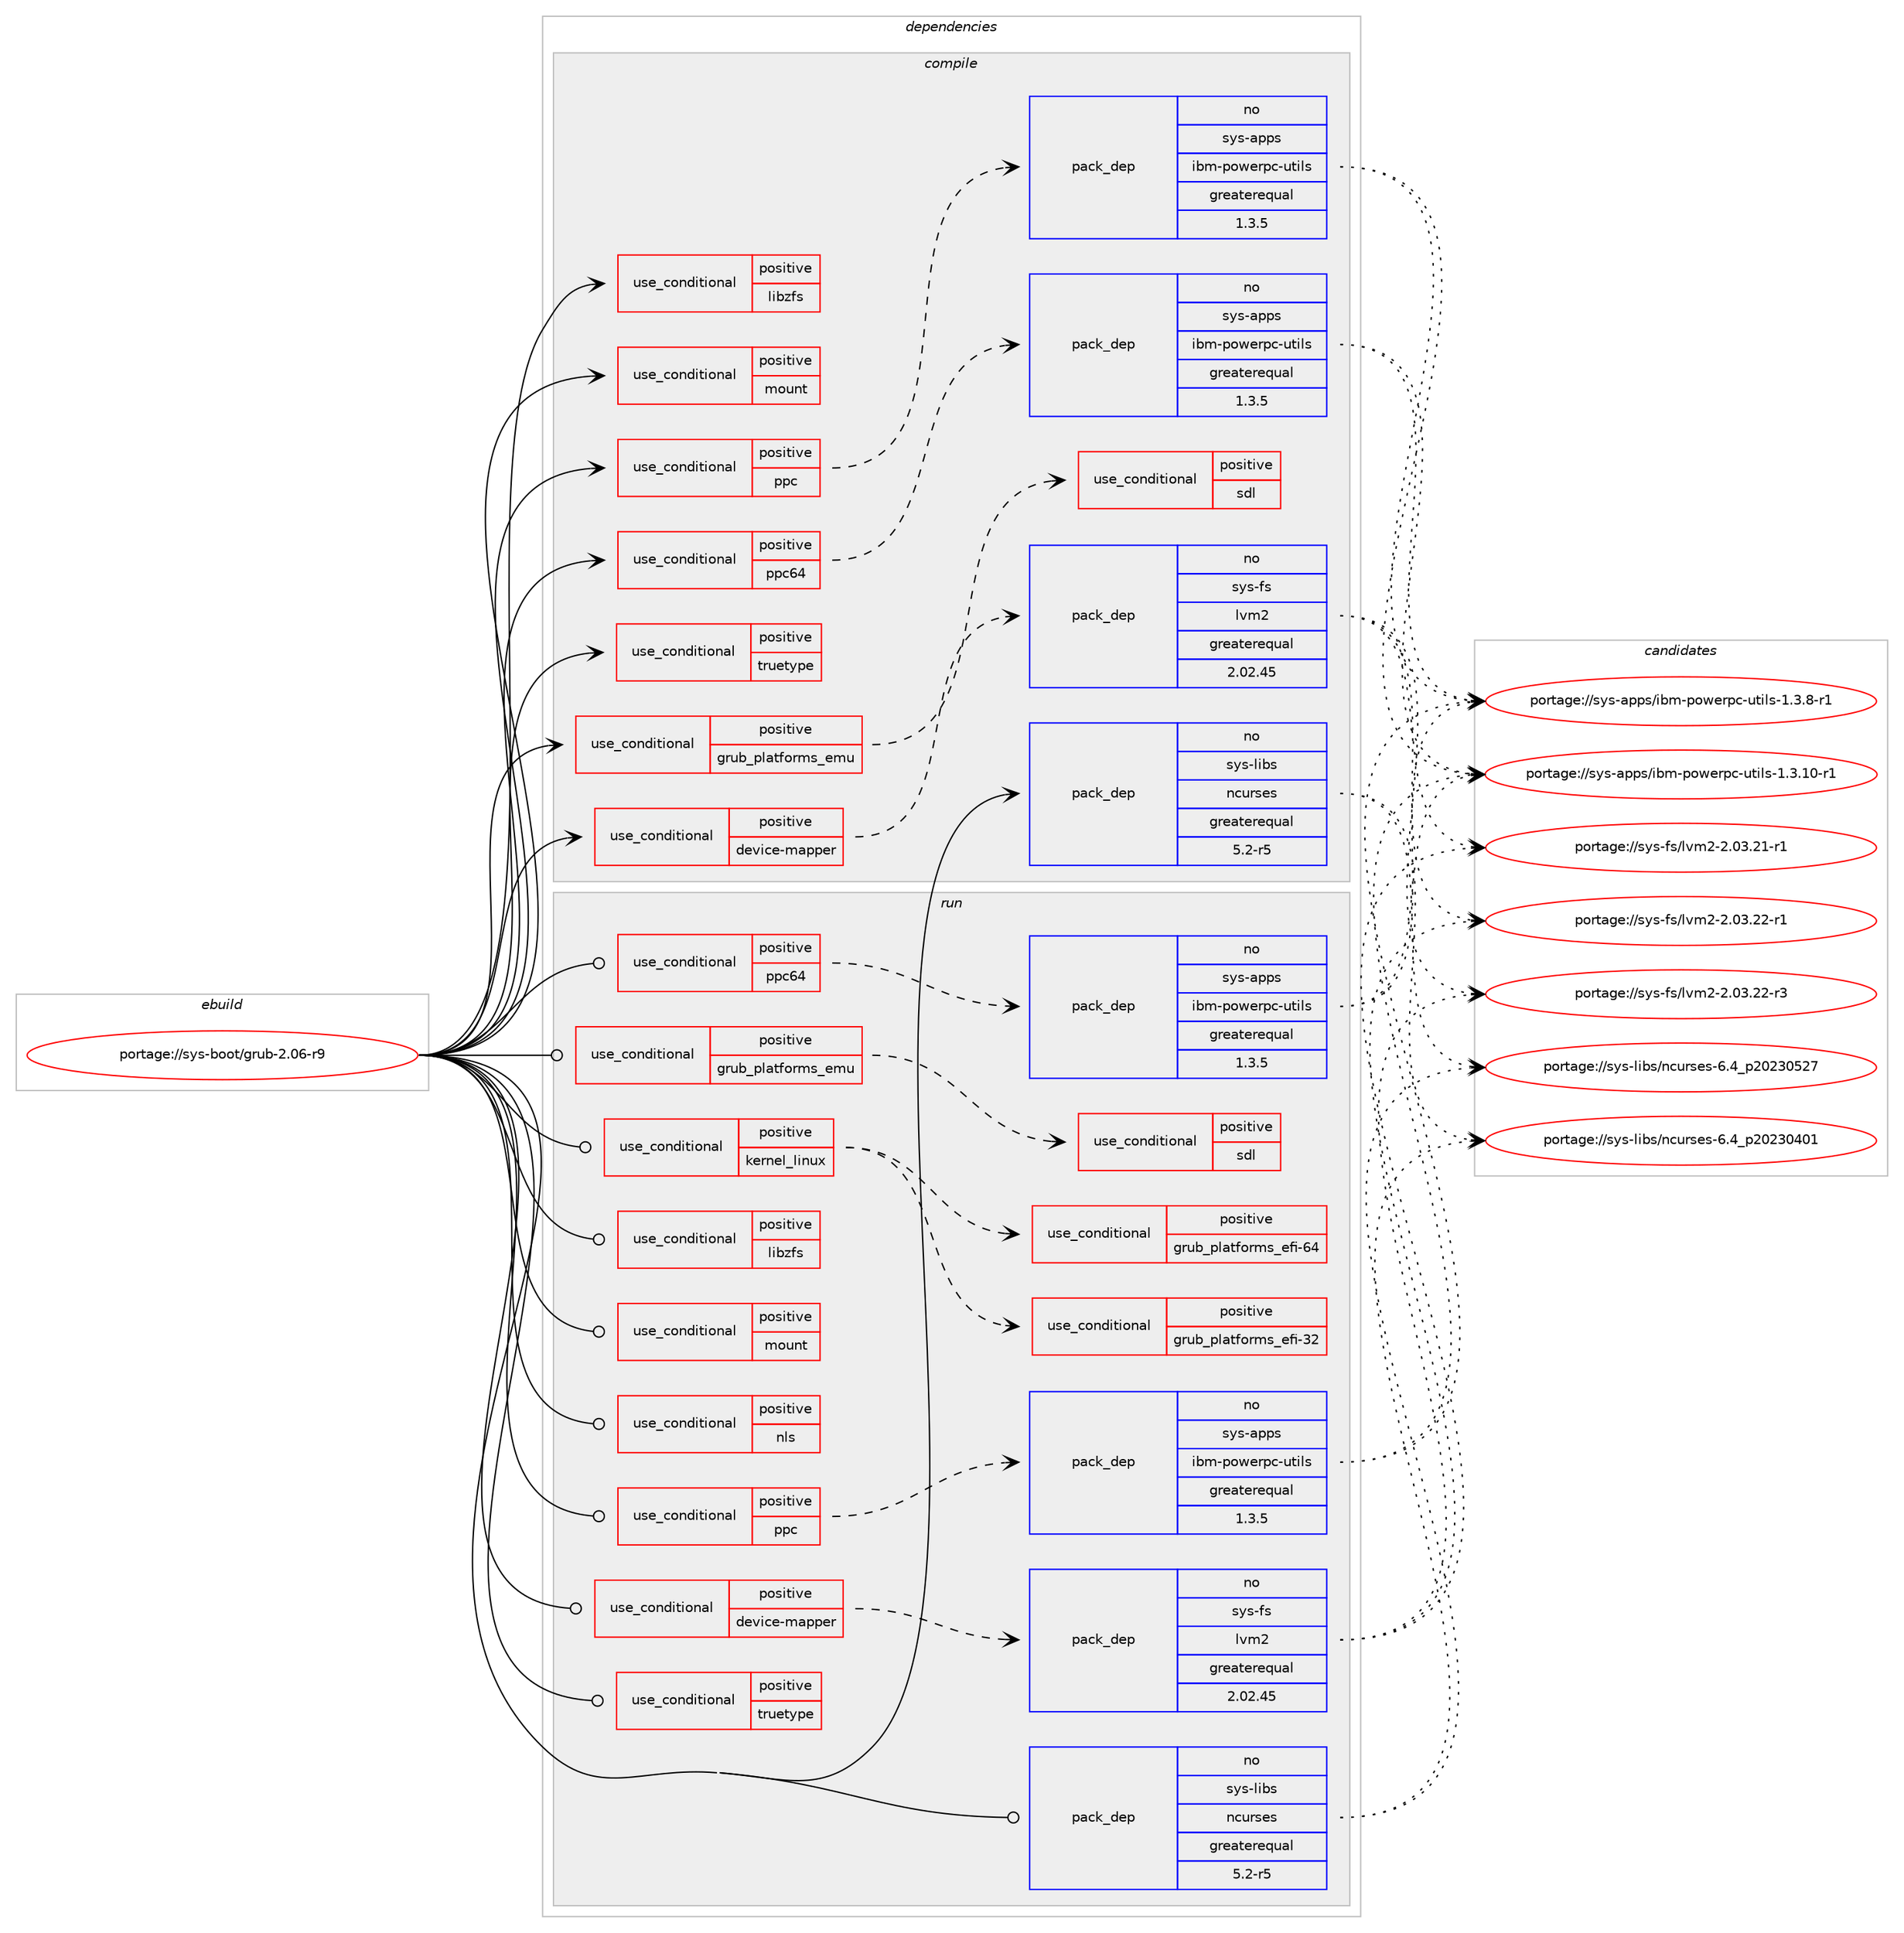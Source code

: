 digraph prolog {

# *************
# Graph options
# *************

newrank=true;
concentrate=true;
compound=true;
graph [rankdir=LR,fontname=Helvetica,fontsize=10,ranksep=1.5];#, ranksep=2.5, nodesep=0.2];
edge  [arrowhead=vee];
node  [fontname=Helvetica,fontsize=10];

# **********
# The ebuild
# **********

subgraph cluster_leftcol {
color=gray;
rank=same;
label=<<i>ebuild</i>>;
id [label="portage://sys-boot/grub-2.06-r9", color=red, width=4, href="../sys-boot/grub-2.06-r9.svg"];
}

# ****************
# The dependencies
# ****************

subgraph cluster_midcol {
color=gray;
label=<<i>dependencies</i>>;
subgraph cluster_compile {
fillcolor="#eeeeee";
style=filled;
label=<<i>compile</i>>;
subgraph cond14151 {
dependency21126 [label=<<TABLE BORDER="0" CELLBORDER="1" CELLSPACING="0" CELLPADDING="4"><TR><TD ROWSPAN="3" CELLPADDING="10">use_conditional</TD></TR><TR><TD>positive</TD></TR><TR><TD>device-mapper</TD></TR></TABLE>>, shape=none, color=red];
subgraph pack6780 {
dependency21127 [label=<<TABLE BORDER="0" CELLBORDER="1" CELLSPACING="0" CELLPADDING="4" WIDTH="220"><TR><TD ROWSPAN="6" CELLPADDING="30">pack_dep</TD></TR><TR><TD WIDTH="110">no</TD></TR><TR><TD>sys-fs</TD></TR><TR><TD>lvm2</TD></TR><TR><TD>greaterequal</TD></TR><TR><TD>2.02.45</TD></TR></TABLE>>, shape=none, color=blue];
}
dependency21126:e -> dependency21127:w [weight=20,style="dashed",arrowhead="vee"];
}
id:e -> dependency21126:w [weight=20,style="solid",arrowhead="vee"];
subgraph cond14152 {
dependency21128 [label=<<TABLE BORDER="0" CELLBORDER="1" CELLSPACING="0" CELLPADDING="4"><TR><TD ROWSPAN="3" CELLPADDING="10">use_conditional</TD></TR><TR><TD>positive</TD></TR><TR><TD>grub_platforms_emu</TD></TR></TABLE>>, shape=none, color=red];
subgraph cond14153 {
dependency21129 [label=<<TABLE BORDER="0" CELLBORDER="1" CELLSPACING="0" CELLPADDING="4"><TR><TD ROWSPAN="3" CELLPADDING="10">use_conditional</TD></TR><TR><TD>positive</TD></TR><TR><TD>sdl</TD></TR></TABLE>>, shape=none, color=red];
# *** BEGIN UNKNOWN DEPENDENCY TYPE (TODO) ***
# dependency21129 -> package_dependency(portage://sys-boot/grub-2.06-r9,install,no,media-libs,libsdl,none,[,,],[],[])
# *** END UNKNOWN DEPENDENCY TYPE (TODO) ***

}
dependency21128:e -> dependency21129:w [weight=20,style="dashed",arrowhead="vee"];
}
id:e -> dependency21128:w [weight=20,style="solid",arrowhead="vee"];
subgraph cond14154 {
dependency21130 [label=<<TABLE BORDER="0" CELLBORDER="1" CELLSPACING="0" CELLPADDING="4"><TR><TD ROWSPAN="3" CELLPADDING="10">use_conditional</TD></TR><TR><TD>positive</TD></TR><TR><TD>libzfs</TD></TR></TABLE>>, shape=none, color=red];
# *** BEGIN UNKNOWN DEPENDENCY TYPE (TODO) ***
# dependency21130 -> package_dependency(portage://sys-boot/grub-2.06-r9,install,no,sys-fs,zfs,none,[,,],any_same_slot,[])
# *** END UNKNOWN DEPENDENCY TYPE (TODO) ***

}
id:e -> dependency21130:w [weight=20,style="solid",arrowhead="vee"];
subgraph cond14155 {
dependency21131 [label=<<TABLE BORDER="0" CELLBORDER="1" CELLSPACING="0" CELLPADDING="4"><TR><TD ROWSPAN="3" CELLPADDING="10">use_conditional</TD></TR><TR><TD>positive</TD></TR><TR><TD>mount</TD></TR></TABLE>>, shape=none, color=red];
# *** BEGIN UNKNOWN DEPENDENCY TYPE (TODO) ***
# dependency21131 -> package_dependency(portage://sys-boot/grub-2.06-r9,install,no,sys-fs,fuse,none,[,,],[slot(0)],[])
# *** END UNKNOWN DEPENDENCY TYPE (TODO) ***

}
id:e -> dependency21131:w [weight=20,style="solid",arrowhead="vee"];
subgraph cond14156 {
dependency21132 [label=<<TABLE BORDER="0" CELLBORDER="1" CELLSPACING="0" CELLPADDING="4"><TR><TD ROWSPAN="3" CELLPADDING="10">use_conditional</TD></TR><TR><TD>positive</TD></TR><TR><TD>ppc</TD></TR></TABLE>>, shape=none, color=red];
subgraph pack6781 {
dependency21133 [label=<<TABLE BORDER="0" CELLBORDER="1" CELLSPACING="0" CELLPADDING="4" WIDTH="220"><TR><TD ROWSPAN="6" CELLPADDING="30">pack_dep</TD></TR><TR><TD WIDTH="110">no</TD></TR><TR><TD>sys-apps</TD></TR><TR><TD>ibm-powerpc-utils</TD></TR><TR><TD>greaterequal</TD></TR><TR><TD>1.3.5</TD></TR></TABLE>>, shape=none, color=blue];
}
dependency21132:e -> dependency21133:w [weight=20,style="dashed",arrowhead="vee"];
}
id:e -> dependency21132:w [weight=20,style="solid",arrowhead="vee"];
subgraph cond14157 {
dependency21134 [label=<<TABLE BORDER="0" CELLBORDER="1" CELLSPACING="0" CELLPADDING="4"><TR><TD ROWSPAN="3" CELLPADDING="10">use_conditional</TD></TR><TR><TD>positive</TD></TR><TR><TD>ppc64</TD></TR></TABLE>>, shape=none, color=red];
subgraph pack6782 {
dependency21135 [label=<<TABLE BORDER="0" CELLBORDER="1" CELLSPACING="0" CELLPADDING="4" WIDTH="220"><TR><TD ROWSPAN="6" CELLPADDING="30">pack_dep</TD></TR><TR><TD WIDTH="110">no</TD></TR><TR><TD>sys-apps</TD></TR><TR><TD>ibm-powerpc-utils</TD></TR><TR><TD>greaterequal</TD></TR><TR><TD>1.3.5</TD></TR></TABLE>>, shape=none, color=blue];
}
dependency21134:e -> dependency21135:w [weight=20,style="dashed",arrowhead="vee"];
}
id:e -> dependency21134:w [weight=20,style="solid",arrowhead="vee"];
subgraph cond14158 {
dependency21136 [label=<<TABLE BORDER="0" CELLBORDER="1" CELLSPACING="0" CELLPADDING="4"><TR><TD ROWSPAN="3" CELLPADDING="10">use_conditional</TD></TR><TR><TD>positive</TD></TR><TR><TD>truetype</TD></TR></TABLE>>, shape=none, color=red];
# *** BEGIN UNKNOWN DEPENDENCY TYPE (TODO) ***
# dependency21136 -> package_dependency(portage://sys-boot/grub-2.06-r9,install,no,media-libs,freetype,none,[,,],[slot(2),equal],[])
# *** END UNKNOWN DEPENDENCY TYPE (TODO) ***

}
id:e -> dependency21136:w [weight=20,style="solid",arrowhead="vee"];
# *** BEGIN UNKNOWN DEPENDENCY TYPE (TODO) ***
# id -> package_dependency(portage://sys-boot/grub-2.06-r9,install,no,app-arch,xz-utils,none,[,,],[],[])
# *** END UNKNOWN DEPENDENCY TYPE (TODO) ***

subgraph pack6783 {
dependency21137 [label=<<TABLE BORDER="0" CELLBORDER="1" CELLSPACING="0" CELLPADDING="4" WIDTH="220"><TR><TD ROWSPAN="6" CELLPADDING="30">pack_dep</TD></TR><TR><TD WIDTH="110">no</TD></TR><TR><TD>sys-libs</TD></TR><TR><TD>ncurses</TD></TR><TR><TD>greaterequal</TD></TR><TR><TD>5.2-r5</TD></TR></TABLE>>, shape=none, color=blue];
}
id:e -> dependency21137:w [weight=20,style="solid",arrowhead="vee"];
}
subgraph cluster_compileandrun {
fillcolor="#eeeeee";
style=filled;
label=<<i>compile and run</i>>;
}
subgraph cluster_run {
fillcolor="#eeeeee";
style=filled;
label=<<i>run</i>>;
subgraph cond14159 {
dependency21138 [label=<<TABLE BORDER="0" CELLBORDER="1" CELLSPACING="0" CELLPADDING="4"><TR><TD ROWSPAN="3" CELLPADDING="10">use_conditional</TD></TR><TR><TD>positive</TD></TR><TR><TD>device-mapper</TD></TR></TABLE>>, shape=none, color=red];
subgraph pack6784 {
dependency21139 [label=<<TABLE BORDER="0" CELLBORDER="1" CELLSPACING="0" CELLPADDING="4" WIDTH="220"><TR><TD ROWSPAN="6" CELLPADDING="30">pack_dep</TD></TR><TR><TD WIDTH="110">no</TD></TR><TR><TD>sys-fs</TD></TR><TR><TD>lvm2</TD></TR><TR><TD>greaterequal</TD></TR><TR><TD>2.02.45</TD></TR></TABLE>>, shape=none, color=blue];
}
dependency21138:e -> dependency21139:w [weight=20,style="dashed",arrowhead="vee"];
}
id:e -> dependency21138:w [weight=20,style="solid",arrowhead="odot"];
subgraph cond14160 {
dependency21140 [label=<<TABLE BORDER="0" CELLBORDER="1" CELLSPACING="0" CELLPADDING="4"><TR><TD ROWSPAN="3" CELLPADDING="10">use_conditional</TD></TR><TR><TD>positive</TD></TR><TR><TD>grub_platforms_emu</TD></TR></TABLE>>, shape=none, color=red];
subgraph cond14161 {
dependency21141 [label=<<TABLE BORDER="0" CELLBORDER="1" CELLSPACING="0" CELLPADDING="4"><TR><TD ROWSPAN="3" CELLPADDING="10">use_conditional</TD></TR><TR><TD>positive</TD></TR><TR><TD>sdl</TD></TR></TABLE>>, shape=none, color=red];
# *** BEGIN UNKNOWN DEPENDENCY TYPE (TODO) ***
# dependency21141 -> package_dependency(portage://sys-boot/grub-2.06-r9,run,no,media-libs,libsdl,none,[,,],[],[])
# *** END UNKNOWN DEPENDENCY TYPE (TODO) ***

}
dependency21140:e -> dependency21141:w [weight=20,style="dashed",arrowhead="vee"];
}
id:e -> dependency21140:w [weight=20,style="solid",arrowhead="odot"];
subgraph cond14162 {
dependency21142 [label=<<TABLE BORDER="0" CELLBORDER="1" CELLSPACING="0" CELLPADDING="4"><TR><TD ROWSPAN="3" CELLPADDING="10">use_conditional</TD></TR><TR><TD>positive</TD></TR><TR><TD>kernel_linux</TD></TR></TABLE>>, shape=none, color=red];
subgraph cond14163 {
dependency21143 [label=<<TABLE BORDER="0" CELLBORDER="1" CELLSPACING="0" CELLPADDING="4"><TR><TD ROWSPAN="3" CELLPADDING="10">use_conditional</TD></TR><TR><TD>positive</TD></TR><TR><TD>grub_platforms_efi-32</TD></TR></TABLE>>, shape=none, color=red];
# *** BEGIN UNKNOWN DEPENDENCY TYPE (TODO) ***
# dependency21143 -> package_dependency(portage://sys-boot/grub-2.06-r9,run,no,sys-boot,efibootmgr,none,[,,],[],[])
# *** END UNKNOWN DEPENDENCY TYPE (TODO) ***

}
dependency21142:e -> dependency21143:w [weight=20,style="dashed",arrowhead="vee"];
subgraph cond14164 {
dependency21144 [label=<<TABLE BORDER="0" CELLBORDER="1" CELLSPACING="0" CELLPADDING="4"><TR><TD ROWSPAN="3" CELLPADDING="10">use_conditional</TD></TR><TR><TD>positive</TD></TR><TR><TD>grub_platforms_efi-64</TD></TR></TABLE>>, shape=none, color=red];
# *** BEGIN UNKNOWN DEPENDENCY TYPE (TODO) ***
# dependency21144 -> package_dependency(portage://sys-boot/grub-2.06-r9,run,no,sys-boot,efibootmgr,none,[,,],[],[])
# *** END UNKNOWN DEPENDENCY TYPE (TODO) ***

}
dependency21142:e -> dependency21144:w [weight=20,style="dashed",arrowhead="vee"];
}
id:e -> dependency21142:w [weight=20,style="solid",arrowhead="odot"];
subgraph cond14165 {
dependency21145 [label=<<TABLE BORDER="0" CELLBORDER="1" CELLSPACING="0" CELLPADDING="4"><TR><TD ROWSPAN="3" CELLPADDING="10">use_conditional</TD></TR><TR><TD>positive</TD></TR><TR><TD>libzfs</TD></TR></TABLE>>, shape=none, color=red];
# *** BEGIN UNKNOWN DEPENDENCY TYPE (TODO) ***
# dependency21145 -> package_dependency(portage://sys-boot/grub-2.06-r9,run,no,sys-fs,zfs,none,[,,],any_same_slot,[])
# *** END UNKNOWN DEPENDENCY TYPE (TODO) ***

}
id:e -> dependency21145:w [weight=20,style="solid",arrowhead="odot"];
subgraph cond14166 {
dependency21146 [label=<<TABLE BORDER="0" CELLBORDER="1" CELLSPACING="0" CELLPADDING="4"><TR><TD ROWSPAN="3" CELLPADDING="10">use_conditional</TD></TR><TR><TD>positive</TD></TR><TR><TD>mount</TD></TR></TABLE>>, shape=none, color=red];
# *** BEGIN UNKNOWN DEPENDENCY TYPE (TODO) ***
# dependency21146 -> package_dependency(portage://sys-boot/grub-2.06-r9,run,no,sys-fs,fuse,none,[,,],[slot(0)],[])
# *** END UNKNOWN DEPENDENCY TYPE (TODO) ***

}
id:e -> dependency21146:w [weight=20,style="solid",arrowhead="odot"];
subgraph cond14167 {
dependency21147 [label=<<TABLE BORDER="0" CELLBORDER="1" CELLSPACING="0" CELLPADDING="4"><TR><TD ROWSPAN="3" CELLPADDING="10">use_conditional</TD></TR><TR><TD>positive</TD></TR><TR><TD>nls</TD></TR></TABLE>>, shape=none, color=red];
# *** BEGIN UNKNOWN DEPENDENCY TYPE (TODO) ***
# dependency21147 -> package_dependency(portage://sys-boot/grub-2.06-r9,run,no,sys-devel,gettext,none,[,,],[],[])
# *** END UNKNOWN DEPENDENCY TYPE (TODO) ***

}
id:e -> dependency21147:w [weight=20,style="solid",arrowhead="odot"];
subgraph cond14168 {
dependency21148 [label=<<TABLE BORDER="0" CELLBORDER="1" CELLSPACING="0" CELLPADDING="4"><TR><TD ROWSPAN="3" CELLPADDING="10">use_conditional</TD></TR><TR><TD>positive</TD></TR><TR><TD>ppc</TD></TR></TABLE>>, shape=none, color=red];
subgraph pack6785 {
dependency21149 [label=<<TABLE BORDER="0" CELLBORDER="1" CELLSPACING="0" CELLPADDING="4" WIDTH="220"><TR><TD ROWSPAN="6" CELLPADDING="30">pack_dep</TD></TR><TR><TD WIDTH="110">no</TD></TR><TR><TD>sys-apps</TD></TR><TR><TD>ibm-powerpc-utils</TD></TR><TR><TD>greaterequal</TD></TR><TR><TD>1.3.5</TD></TR></TABLE>>, shape=none, color=blue];
}
dependency21148:e -> dependency21149:w [weight=20,style="dashed",arrowhead="vee"];
}
id:e -> dependency21148:w [weight=20,style="solid",arrowhead="odot"];
subgraph cond14169 {
dependency21150 [label=<<TABLE BORDER="0" CELLBORDER="1" CELLSPACING="0" CELLPADDING="4"><TR><TD ROWSPAN="3" CELLPADDING="10">use_conditional</TD></TR><TR><TD>positive</TD></TR><TR><TD>ppc64</TD></TR></TABLE>>, shape=none, color=red];
subgraph pack6786 {
dependency21151 [label=<<TABLE BORDER="0" CELLBORDER="1" CELLSPACING="0" CELLPADDING="4" WIDTH="220"><TR><TD ROWSPAN="6" CELLPADDING="30">pack_dep</TD></TR><TR><TD WIDTH="110">no</TD></TR><TR><TD>sys-apps</TD></TR><TR><TD>ibm-powerpc-utils</TD></TR><TR><TD>greaterequal</TD></TR><TR><TD>1.3.5</TD></TR></TABLE>>, shape=none, color=blue];
}
dependency21150:e -> dependency21151:w [weight=20,style="dashed",arrowhead="vee"];
}
id:e -> dependency21150:w [weight=20,style="solid",arrowhead="odot"];
subgraph cond14170 {
dependency21152 [label=<<TABLE BORDER="0" CELLBORDER="1" CELLSPACING="0" CELLPADDING="4"><TR><TD ROWSPAN="3" CELLPADDING="10">use_conditional</TD></TR><TR><TD>positive</TD></TR><TR><TD>truetype</TD></TR></TABLE>>, shape=none, color=red];
# *** BEGIN UNKNOWN DEPENDENCY TYPE (TODO) ***
# dependency21152 -> package_dependency(portage://sys-boot/grub-2.06-r9,run,no,media-libs,freetype,none,[,,],[slot(2),equal],[])
# *** END UNKNOWN DEPENDENCY TYPE (TODO) ***

}
id:e -> dependency21152:w [weight=20,style="solid",arrowhead="odot"];
# *** BEGIN UNKNOWN DEPENDENCY TYPE (TODO) ***
# id -> package_dependency(portage://sys-boot/grub-2.06-r9,run,no,app-arch,xz-utils,none,[,,],[],[])
# *** END UNKNOWN DEPENDENCY TYPE (TODO) ***

subgraph pack6787 {
dependency21153 [label=<<TABLE BORDER="0" CELLBORDER="1" CELLSPACING="0" CELLPADDING="4" WIDTH="220"><TR><TD ROWSPAN="6" CELLPADDING="30">pack_dep</TD></TR><TR><TD WIDTH="110">no</TD></TR><TR><TD>sys-libs</TD></TR><TR><TD>ncurses</TD></TR><TR><TD>greaterequal</TD></TR><TR><TD>5.2-r5</TD></TR></TABLE>>, shape=none, color=blue];
}
id:e -> dependency21153:w [weight=20,style="solid",arrowhead="odot"];
# *** BEGIN UNKNOWN DEPENDENCY TYPE (TODO) ***
# id -> package_dependency(portage://sys-boot/grub-2.06-r9,run,weak,sys-boot,grub,none,[,,],[slot(0)],[])
# *** END UNKNOWN DEPENDENCY TYPE (TODO) ***

}
}

# **************
# The candidates
# **************

subgraph cluster_choices {
rank=same;
color=gray;
label=<<i>candidates</i>>;

subgraph choice6780 {
color=black;
nodesep=1;
choice11512111545102115471081181095045504648514650494511449 [label="portage://sys-fs/lvm2-2.03.21-r1", color=red, width=4,href="../sys-fs/lvm2-2.03.21-r1.svg"];
choice11512111545102115471081181095045504648514650504511449 [label="portage://sys-fs/lvm2-2.03.22-r1", color=red, width=4,href="../sys-fs/lvm2-2.03.22-r1.svg"];
choice11512111545102115471081181095045504648514650504511451 [label="portage://sys-fs/lvm2-2.03.22-r3", color=red, width=4,href="../sys-fs/lvm2-2.03.22-r3.svg"];
dependency21127:e -> choice11512111545102115471081181095045504648514650494511449:w [style=dotted,weight="100"];
dependency21127:e -> choice11512111545102115471081181095045504648514650504511449:w [style=dotted,weight="100"];
dependency21127:e -> choice11512111545102115471081181095045504648514650504511451:w [style=dotted,weight="100"];
}
subgraph choice6781 {
color=black;
nodesep=1;
choice11512111545971121121154710598109451121111191011141129945117116105108115454946514649484511449 [label="portage://sys-apps/ibm-powerpc-utils-1.3.10-r1", color=red, width=4,href="../sys-apps/ibm-powerpc-utils-1.3.10-r1.svg"];
choice115121115459711211211547105981094511211111910111411299451171161051081154549465146564511449 [label="portage://sys-apps/ibm-powerpc-utils-1.3.8-r1", color=red, width=4,href="../sys-apps/ibm-powerpc-utils-1.3.8-r1.svg"];
dependency21133:e -> choice11512111545971121121154710598109451121111191011141129945117116105108115454946514649484511449:w [style=dotted,weight="100"];
dependency21133:e -> choice115121115459711211211547105981094511211111910111411299451171161051081154549465146564511449:w [style=dotted,weight="100"];
}
subgraph choice6782 {
color=black;
nodesep=1;
choice11512111545971121121154710598109451121111191011141129945117116105108115454946514649484511449 [label="portage://sys-apps/ibm-powerpc-utils-1.3.10-r1", color=red, width=4,href="../sys-apps/ibm-powerpc-utils-1.3.10-r1.svg"];
choice115121115459711211211547105981094511211111910111411299451171161051081154549465146564511449 [label="portage://sys-apps/ibm-powerpc-utils-1.3.8-r1", color=red, width=4,href="../sys-apps/ibm-powerpc-utils-1.3.8-r1.svg"];
dependency21135:e -> choice11512111545971121121154710598109451121111191011141129945117116105108115454946514649484511449:w [style=dotted,weight="100"];
dependency21135:e -> choice115121115459711211211547105981094511211111910111411299451171161051081154549465146564511449:w [style=dotted,weight="100"];
}
subgraph choice6783 {
color=black;
nodesep=1;
choice1151211154510810598115471109911711411510111545544652951125048505148524849 [label="portage://sys-libs/ncurses-6.4_p20230401", color=red, width=4,href="../sys-libs/ncurses-6.4_p20230401.svg"];
choice1151211154510810598115471109911711411510111545544652951125048505148535055 [label="portage://sys-libs/ncurses-6.4_p20230527", color=red, width=4,href="../sys-libs/ncurses-6.4_p20230527.svg"];
dependency21137:e -> choice1151211154510810598115471109911711411510111545544652951125048505148524849:w [style=dotted,weight="100"];
dependency21137:e -> choice1151211154510810598115471109911711411510111545544652951125048505148535055:w [style=dotted,weight="100"];
}
subgraph choice6784 {
color=black;
nodesep=1;
choice11512111545102115471081181095045504648514650494511449 [label="portage://sys-fs/lvm2-2.03.21-r1", color=red, width=4,href="../sys-fs/lvm2-2.03.21-r1.svg"];
choice11512111545102115471081181095045504648514650504511449 [label="portage://sys-fs/lvm2-2.03.22-r1", color=red, width=4,href="../sys-fs/lvm2-2.03.22-r1.svg"];
choice11512111545102115471081181095045504648514650504511451 [label="portage://sys-fs/lvm2-2.03.22-r3", color=red, width=4,href="../sys-fs/lvm2-2.03.22-r3.svg"];
dependency21139:e -> choice11512111545102115471081181095045504648514650494511449:w [style=dotted,weight="100"];
dependency21139:e -> choice11512111545102115471081181095045504648514650504511449:w [style=dotted,weight="100"];
dependency21139:e -> choice11512111545102115471081181095045504648514650504511451:w [style=dotted,weight="100"];
}
subgraph choice6785 {
color=black;
nodesep=1;
choice11512111545971121121154710598109451121111191011141129945117116105108115454946514649484511449 [label="portage://sys-apps/ibm-powerpc-utils-1.3.10-r1", color=red, width=4,href="../sys-apps/ibm-powerpc-utils-1.3.10-r1.svg"];
choice115121115459711211211547105981094511211111910111411299451171161051081154549465146564511449 [label="portage://sys-apps/ibm-powerpc-utils-1.3.8-r1", color=red, width=4,href="../sys-apps/ibm-powerpc-utils-1.3.8-r1.svg"];
dependency21149:e -> choice11512111545971121121154710598109451121111191011141129945117116105108115454946514649484511449:w [style=dotted,weight="100"];
dependency21149:e -> choice115121115459711211211547105981094511211111910111411299451171161051081154549465146564511449:w [style=dotted,weight="100"];
}
subgraph choice6786 {
color=black;
nodesep=1;
choice11512111545971121121154710598109451121111191011141129945117116105108115454946514649484511449 [label="portage://sys-apps/ibm-powerpc-utils-1.3.10-r1", color=red, width=4,href="../sys-apps/ibm-powerpc-utils-1.3.10-r1.svg"];
choice115121115459711211211547105981094511211111910111411299451171161051081154549465146564511449 [label="portage://sys-apps/ibm-powerpc-utils-1.3.8-r1", color=red, width=4,href="../sys-apps/ibm-powerpc-utils-1.3.8-r1.svg"];
dependency21151:e -> choice11512111545971121121154710598109451121111191011141129945117116105108115454946514649484511449:w [style=dotted,weight="100"];
dependency21151:e -> choice115121115459711211211547105981094511211111910111411299451171161051081154549465146564511449:w [style=dotted,weight="100"];
}
subgraph choice6787 {
color=black;
nodesep=1;
choice1151211154510810598115471109911711411510111545544652951125048505148524849 [label="portage://sys-libs/ncurses-6.4_p20230401", color=red, width=4,href="../sys-libs/ncurses-6.4_p20230401.svg"];
choice1151211154510810598115471109911711411510111545544652951125048505148535055 [label="portage://sys-libs/ncurses-6.4_p20230527", color=red, width=4,href="../sys-libs/ncurses-6.4_p20230527.svg"];
dependency21153:e -> choice1151211154510810598115471109911711411510111545544652951125048505148524849:w [style=dotted,weight="100"];
dependency21153:e -> choice1151211154510810598115471109911711411510111545544652951125048505148535055:w [style=dotted,weight="100"];
}
}

}
